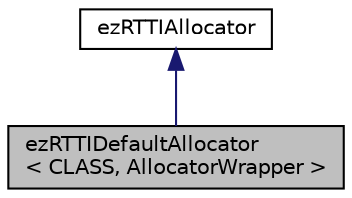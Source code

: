 digraph "ezRTTIDefaultAllocator&lt; CLASS, AllocatorWrapper &gt;"
{
 // LATEX_PDF_SIZE
  edge [fontname="Helvetica",fontsize="10",labelfontname="Helvetica",labelfontsize="10"];
  node [fontname="Helvetica",fontsize="10",shape=record];
  Node1 [label="ezRTTIDefaultAllocator\l\< CLASS, AllocatorWrapper \>",height=0.2,width=0.4,color="black", fillcolor="grey75", style="filled", fontcolor="black",tooltip="Default implementation of ezRTTIAllocator that allocates instances via the given allocator."];
  Node2 -> Node1 [dir="back",color="midnightblue",fontsize="10",style="solid",fontname="Helvetica"];
  Node2 [label="ezRTTIAllocator",height=0.2,width=0.4,color="black", fillcolor="white", style="filled",URL="$db/df8/structez_r_t_t_i_allocator.htm",tooltip="The interface for an allocator that creates instances of reflected types."];
}
